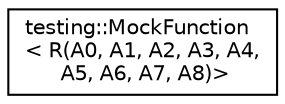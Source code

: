 digraph "Graphical Class Hierarchy"
{
  edge [fontname="Helvetica",fontsize="10",labelfontname="Helvetica",labelfontsize="10"];
  node [fontname="Helvetica",fontsize="10",shape=record];
  rankdir="LR";
  Node1 [label="testing::MockFunction\l\< R(A0, A1, A2, A3, A4,\l A5, A6, A7, A8)\>",height=0.2,width=0.4,color="black", fillcolor="white", style="filled",URL="$classtesting_1_1_mock_function_3_01_r_07_a0_00_01_a1_00_01_a2_00_01_a3_00_01_a4_00_01_a5_00_01_a6_00_01_a7_00_01_a8_08_4.html"];
}
